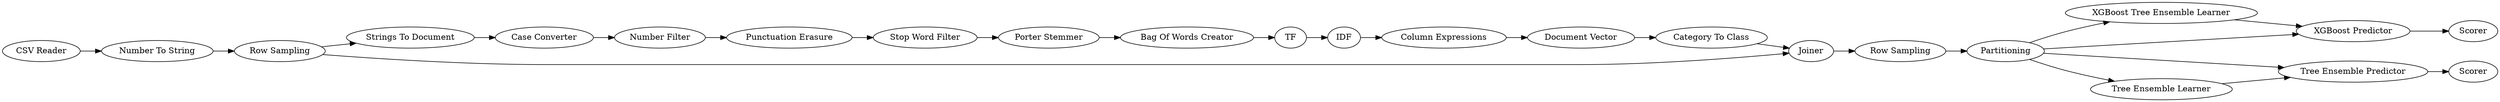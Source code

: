 digraph {
	"-6064442760826828744_14" [label="Bag Of Words Creator"]
	"-6064442760826828744_26" [label=Scorer]
	"-6064442760826828744_9" [label="Number Filter"]
	"-6064442760826828744_27" [label="XGBoost Tree Ensemble Learner"]
	"-6064442760826828744_8" [label="Case Converter"]
	"-6064442760826828744_17" [label="Column Expressions"]
	"-6064442760826828744_12" [label="Porter Stemmer"]
	"-6064442760826828744_4" [label="Number To String"]
	"-6064442760826828744_6" [label="Strings To Document"]
	"-6064442760826828744_19" [label="Category To Class"]
	"-6064442760826828744_22" [label="Row Sampling"]
	"-6064442760826828744_23" [label=Partitioning]
	"-6064442760826828744_10" [label="Punctuation Erasure"]
	"-6064442760826828744_15" [label=TF]
	"-6064442760826828744_18" [label="Document Vector"]
	"-6064442760826828744_11" [label="Stop Word Filter"]
	"-6064442760826828744_25" [label="Tree Ensemble Predictor"]
	"-6064442760826828744_5" [label="Row Sampling"]
	"-6064442760826828744_21" [label=Joiner]
	"-6064442760826828744_29" [label=Scorer]
	"-6064442760826828744_28" [label="XGBoost Predictor"]
	"-6064442760826828744_16" [label=IDF]
	"-6064442760826828744_2" [label="CSV Reader"]
	"-6064442760826828744_24" [label="Tree Ensemble Learner"]
	"-6064442760826828744_10" -> "-6064442760826828744_11"
	"-6064442760826828744_23" -> "-6064442760826828744_28"
	"-6064442760826828744_21" -> "-6064442760826828744_22"
	"-6064442760826828744_23" -> "-6064442760826828744_27"
	"-6064442760826828744_5" -> "-6064442760826828744_21"
	"-6064442760826828744_15" -> "-6064442760826828744_16"
	"-6064442760826828744_16" -> "-6064442760826828744_17"
	"-6064442760826828744_11" -> "-6064442760826828744_12"
	"-6064442760826828744_12" -> "-6064442760826828744_14"
	"-6064442760826828744_2" -> "-6064442760826828744_4"
	"-6064442760826828744_5" -> "-6064442760826828744_6"
	"-6064442760826828744_6" -> "-6064442760826828744_8"
	"-6064442760826828744_24" -> "-6064442760826828744_25"
	"-6064442760826828744_27" -> "-6064442760826828744_28"
	"-6064442760826828744_23" -> "-6064442760826828744_24"
	"-6064442760826828744_23" -> "-6064442760826828744_25"
	"-6064442760826828744_14" -> "-6064442760826828744_15"
	"-6064442760826828744_28" -> "-6064442760826828744_29"
	"-6064442760826828744_18" -> "-6064442760826828744_19"
	"-6064442760826828744_17" -> "-6064442760826828744_18"
	"-6064442760826828744_25" -> "-6064442760826828744_26"
	"-6064442760826828744_9" -> "-6064442760826828744_10"
	"-6064442760826828744_4" -> "-6064442760826828744_5"
	"-6064442760826828744_22" -> "-6064442760826828744_23"
	"-6064442760826828744_19" -> "-6064442760826828744_21"
	"-6064442760826828744_8" -> "-6064442760826828744_9"
	rankdir=LR
}
